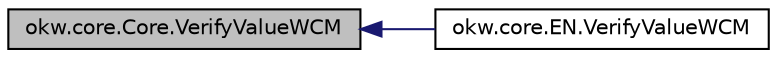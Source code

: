 digraph "okw.core.Core.VerifyValueWCM"
{
 // INTERACTIVE_SVG=YES
  edge [fontname="Helvetica",fontsize="10",labelfontname="Helvetica",labelfontsize="10"];
  node [fontname="Helvetica",fontsize="10",shape=record];
  rankdir="LR";
  Node595 [label="okw.core.Core.VerifyValueWCM",height=0.2,width=0.4,color="black", fillcolor="grey75", style="filled", fontcolor="black"];
  Node595 -> Node596 [dir="back",color="midnightblue",fontsize="10",style="solid",fontname="Helvetica"];
  Node596 [label="okw.core.EN.VerifyValueWCM",height=0.2,width=0.4,color="black", fillcolor="white", style="filled",URL="$classokw_1_1core_1_1_e_n.html#acae40ba869cd9f7f36a967050f52c515",tooltip="Prüft den Standardwert eines Objektes (in den meisten Fällen ist dies der angezeigte Text)..."];
}
